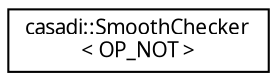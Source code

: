 digraph "Graphical Class Hierarchy"
{
  edge [fontname="FreeSans.ttf",fontsize="10",labelfontname="FreeSans.ttf",labelfontsize="10"];
  node [fontname="FreeSans.ttf",fontsize="10",shape=record];
  rankdir="LR";
  Node1 [label="casadi::SmoothChecker\l\< OP_NOT \>",height=0.2,width=0.4,color="black", fillcolor="white", style="filled",URL="$dc/d99/structcasadi_1_1SmoothChecker_3_01OP__NOT_01_4.html"];
}

